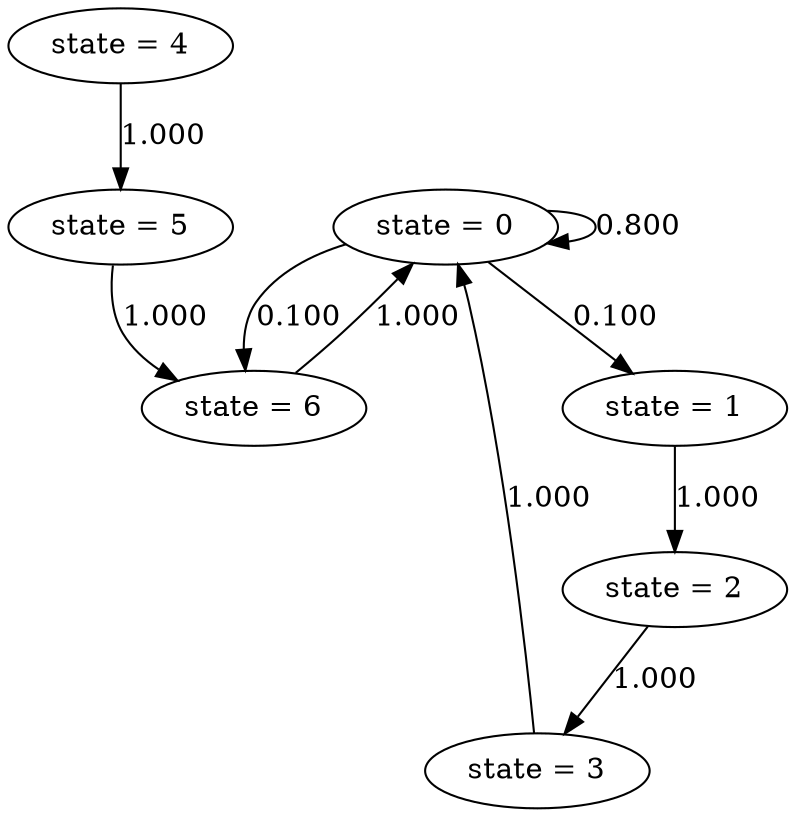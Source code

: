 digraph G {
0 [label="state = 0"];
1 [label="state = 1"];
2 [label="state = 2"];
3 [label="state = 3"];
4 [label="state = 4"];
5 [label="state = 5"];
6 [label="state = 6"];
0->0  [label="0.800"];
0->1  [label="0.100"];
0->6  [label="0.100"];
1->2  [label="1.000"];
2->3  [label="1.000"];
3->0  [label="1.000"];
4->5  [label="1.000"];
5->6  [label="1.000"];
6->0  [label="1.000"];
}

